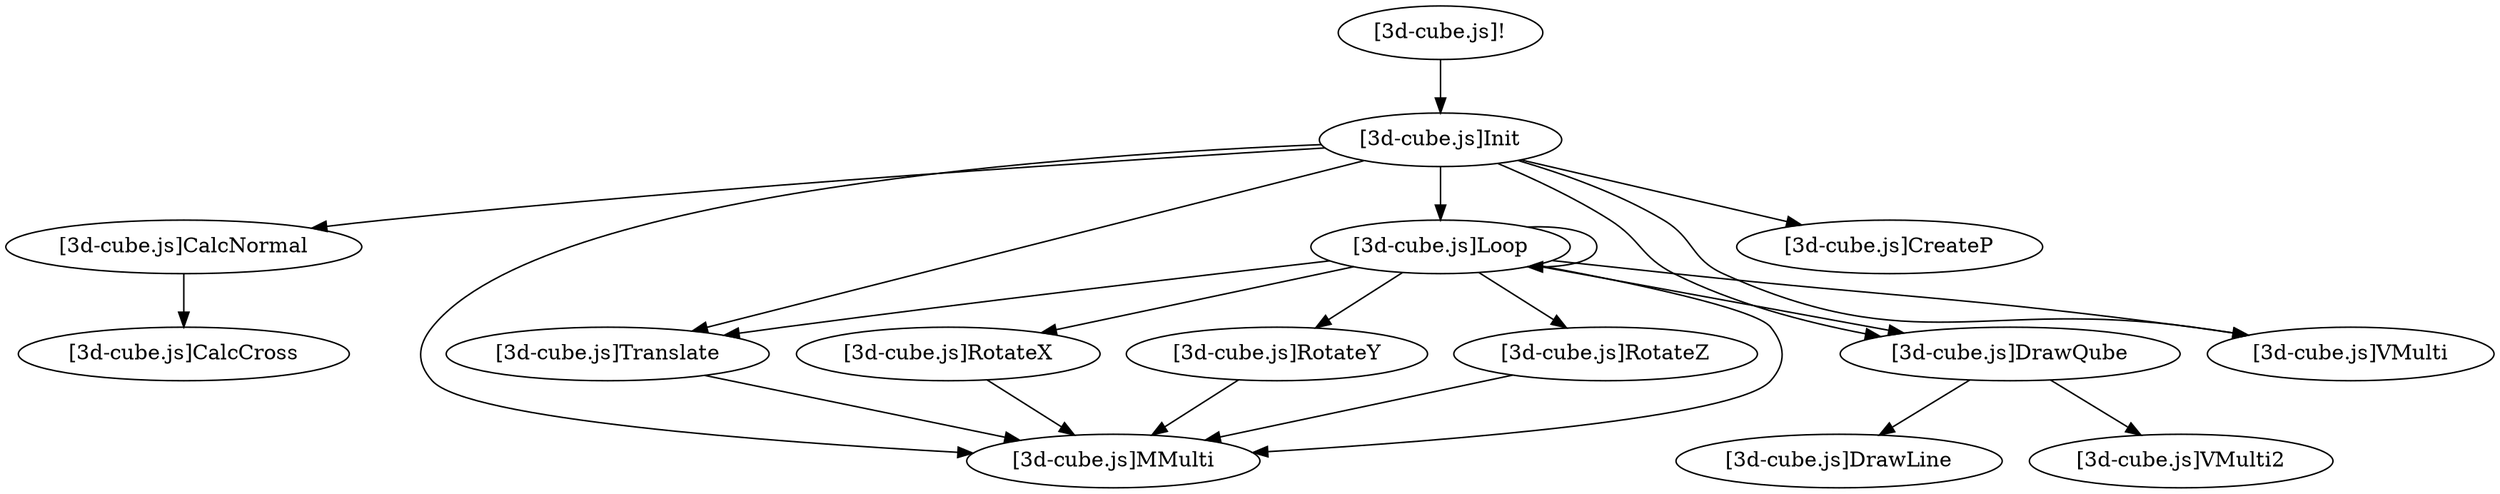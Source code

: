 strict digraph {
"[3d-cube.js]CalcNormal" -> "[3d-cube.js]CalcCross"
"[3d-cube.js]Translate" -> "[3d-cube.js]MMulti"
"[3d-cube.js]RotateX" -> "[3d-cube.js]MMulti"
"[3d-cube.js]RotateY" -> "[3d-cube.js]MMulti"
"[3d-cube.js]RotateZ" -> "[3d-cube.js]MMulti"
"[3d-cube.js]DrawQube" -> "[3d-cube.js]VMulti2"
"[3d-cube.js]DrawQube" -> "[3d-cube.js]DrawLine"
"[3d-cube.js]Loop" -> "[3d-cube.js]Translate"
"[3d-cube.js]Loop" -> "[3d-cube.js]RotateX"
"[3d-cube.js]Loop" -> "[3d-cube.js]RotateY"
"[3d-cube.js]Loop" -> "[3d-cube.js]RotateZ"
"[3d-cube.js]Loop" -> "[3d-cube.js]MMulti"
"[3d-cube.js]Loop" -> "[3d-cube.js]VMulti"
"[3d-cube.js]Loop" -> "[3d-cube.js]DrawQube"
"[3d-cube.js]Loop" -> "[3d-cube.js]Loop"
"[3d-cube.js]Init" -> "[3d-cube.js]CalcNormal"
"[3d-cube.js]Init" -> "[3d-cube.js]CreateP"
"[3d-cube.js]Init" -> "[3d-cube.js]Translate"
"[3d-cube.js]Init" -> "[3d-cube.js]MMulti"
"[3d-cube.js]Init" -> "[3d-cube.js]VMulti"
"[3d-cube.js]Init" -> "[3d-cube.js]DrawQube"
"[3d-cube.js]Init" -> "[3d-cube.js]Loop"
"[3d-cube.js]!" -> "[3d-cube.js]Init"
}